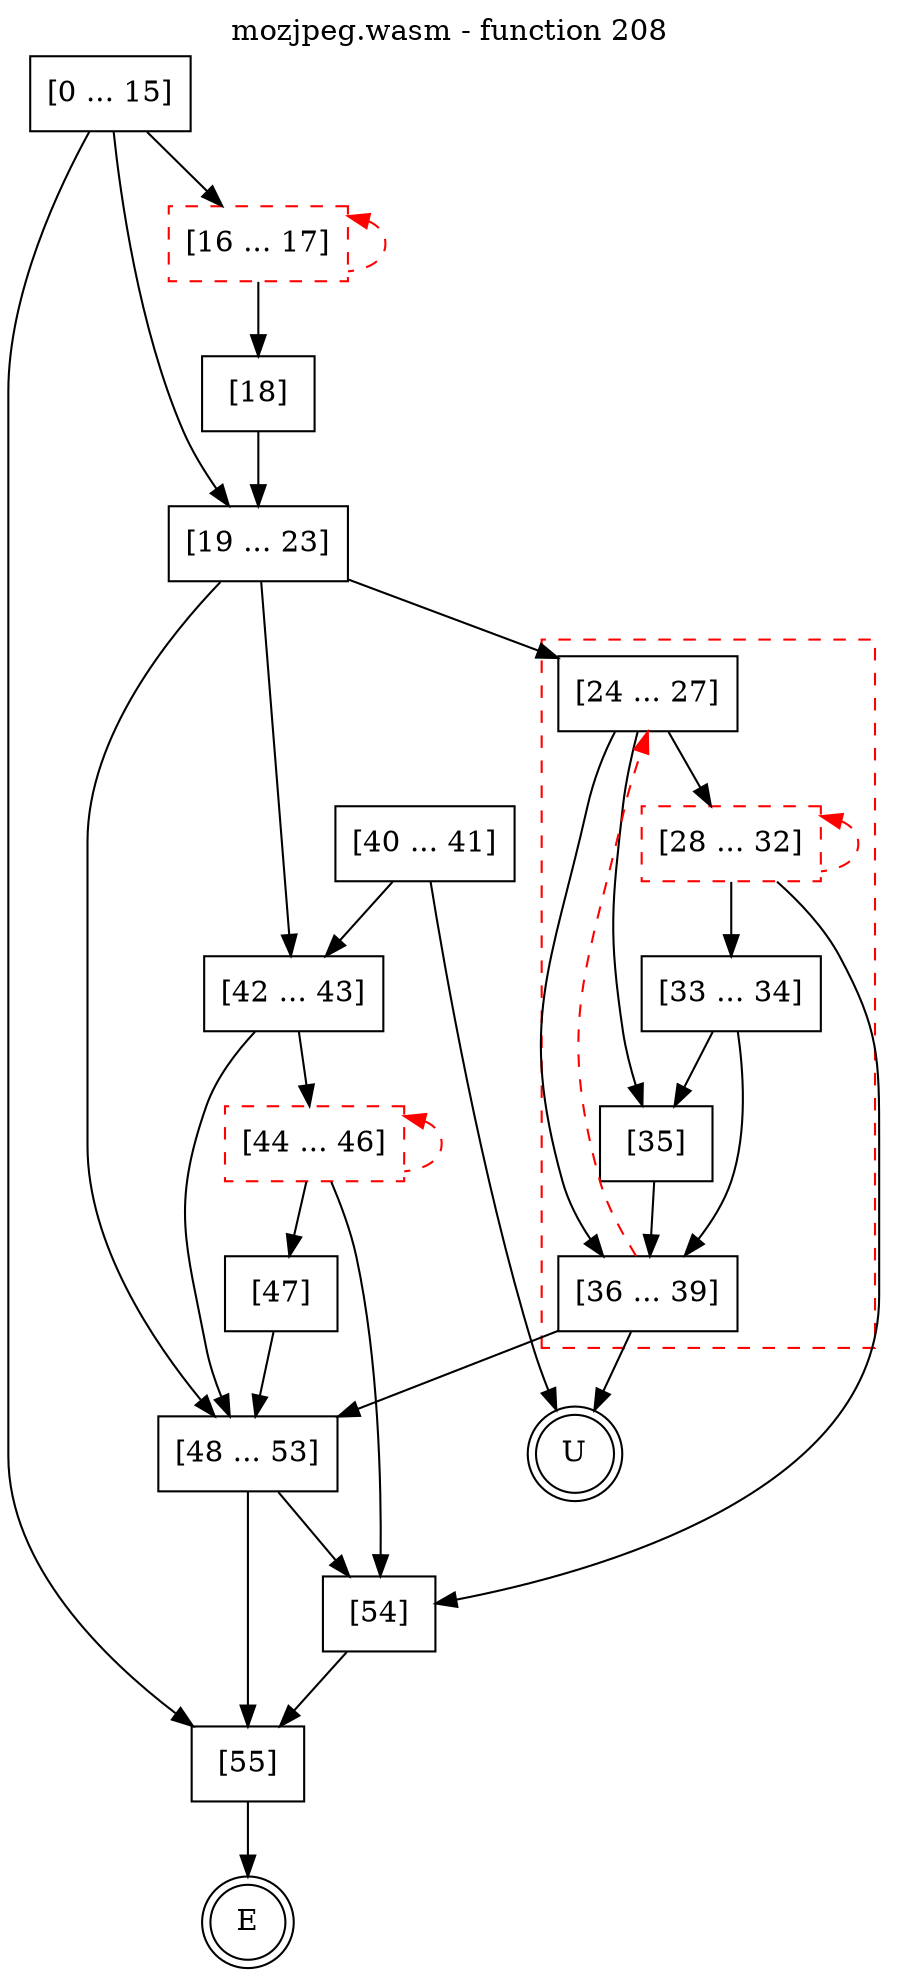 digraph finite_state_machine {
    label = "mozjpeg.wasm - function 208"
    labelloc =  t
    labelfontsize = 16
    labelfontcolor = black
    labelfontname = "Helvetica"
    node [shape = doublecircle]; E U ;
    node [shape = box];
    node [shape=box, color=black, style=solid] 0[label="[0 ... 15]"]
    node [shape=box, color=red, style=dashed] 16[label="[16 ... 17]"]
    node [shape=box, color=black, style=solid] 18[label="[18]"]
    node [shape=box, color=black, style=solid] 19[label="[19 ... 23]"]
    subgraph cluster_24{
    label = "";
    style = dashed color = red;
    node [shape=box, color=black, style=solid] 24[label="[24 ... 27]"]
    node [shape=box, color=red, style=dashed] 28[label="[28 ... 32]"]
    node [shape=box, color=black, style=solid] 33[label="[33 ... 34]"]
    node [shape=box, color=black, style=solid] 35[label="[35]"]
    node [shape=box, color=black, style=solid] 36[label="[36 ... 39]"]
    }
    node [shape=box, color=black, style=solid] 40[label="[40 ... 41]"]
    node [shape=box, color=black, style=solid] 42[label="[42 ... 43]"]
    node [shape=box, color=red, style=dashed] 44[label="[44 ... 46]"]
    node [shape=box, color=black, style=solid] 47[label="[47]"]
    node [shape=box, color=black, style=solid] 48[label="[48 ... 53]"]
    node [shape=box, color=black, style=solid] 54[label="[54]"]
    node [shape=box, color=black, style=solid] 55[label="[55]"]
    node [shape=box, color=black, style=solid] U[label="U"]
    0 -> 16;
    0 -> 19;
    0 -> 55;
    16 -> 18;
    16 -> 16[style="dashed" color="red" dir=back];
    18 -> 19;
    19 -> 24;
    19 -> 42;
    19 -> 48;
    24 -> 28;
    24 -> 35;
    24 -> 36;
    28 -> 33;
    28 -> 54;
    28 -> 28[style="dashed" color="red" dir=back];
    33 -> 35;
    33 -> 36;
    35 -> 36;
    36 -> 24[style="dashed" color="red"];
    36 -> 48;
    36 -> U;
    40 -> 42;
    40 -> U;
    42 -> 44;
    42 -> 48;
    44 -> 47;
    44 -> 54;
    44 -> 44[style="dashed" color="red" dir=back];
    47 -> 48;
    48 -> 54;
    48 -> 55;
    54 -> 55;
    55 -> E;
}
